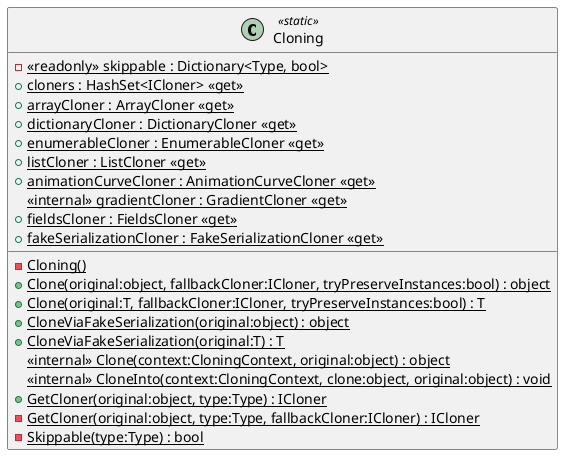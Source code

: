 @startuml
class Cloning <<static>> {
    {static} - Cloning()
    - {static} <<readonly>> skippable : Dictionary<Type, bool>
    + {static} cloners : HashSet<ICloner> <<get>>
    + {static} arrayCloner : ArrayCloner <<get>>
    + {static} dictionaryCloner : DictionaryCloner <<get>>
    + {static} enumerableCloner : EnumerableCloner <<get>>
    + {static} listCloner : ListCloner <<get>>
    + {static} animationCurveCloner : AnimationCurveCloner <<get>>
    <<internal>> {static} gradientCloner : GradientCloner <<get>>
    + {static} fieldsCloner : FieldsCloner <<get>>
    + {static} fakeSerializationCloner : FakeSerializationCloner <<get>>
    + {static} Clone(original:object, fallbackCloner:ICloner, tryPreserveInstances:bool) : object
    + {static} Clone(original:T, fallbackCloner:ICloner, tryPreserveInstances:bool) : T
    + {static} CloneViaFakeSerialization(original:object) : object
    + {static} CloneViaFakeSerialization(original:T) : T
    <<internal>> {static} Clone(context:CloningContext, original:object) : object
    <<internal>> {static} CloneInto(context:CloningContext, clone:object, original:object) : void
    + {static} GetCloner(original:object, type:Type) : ICloner
    - {static} GetCloner(original:object, type:Type, fallbackCloner:ICloner) : ICloner
    - {static} Skippable(type:Type) : bool
}
@enduml
